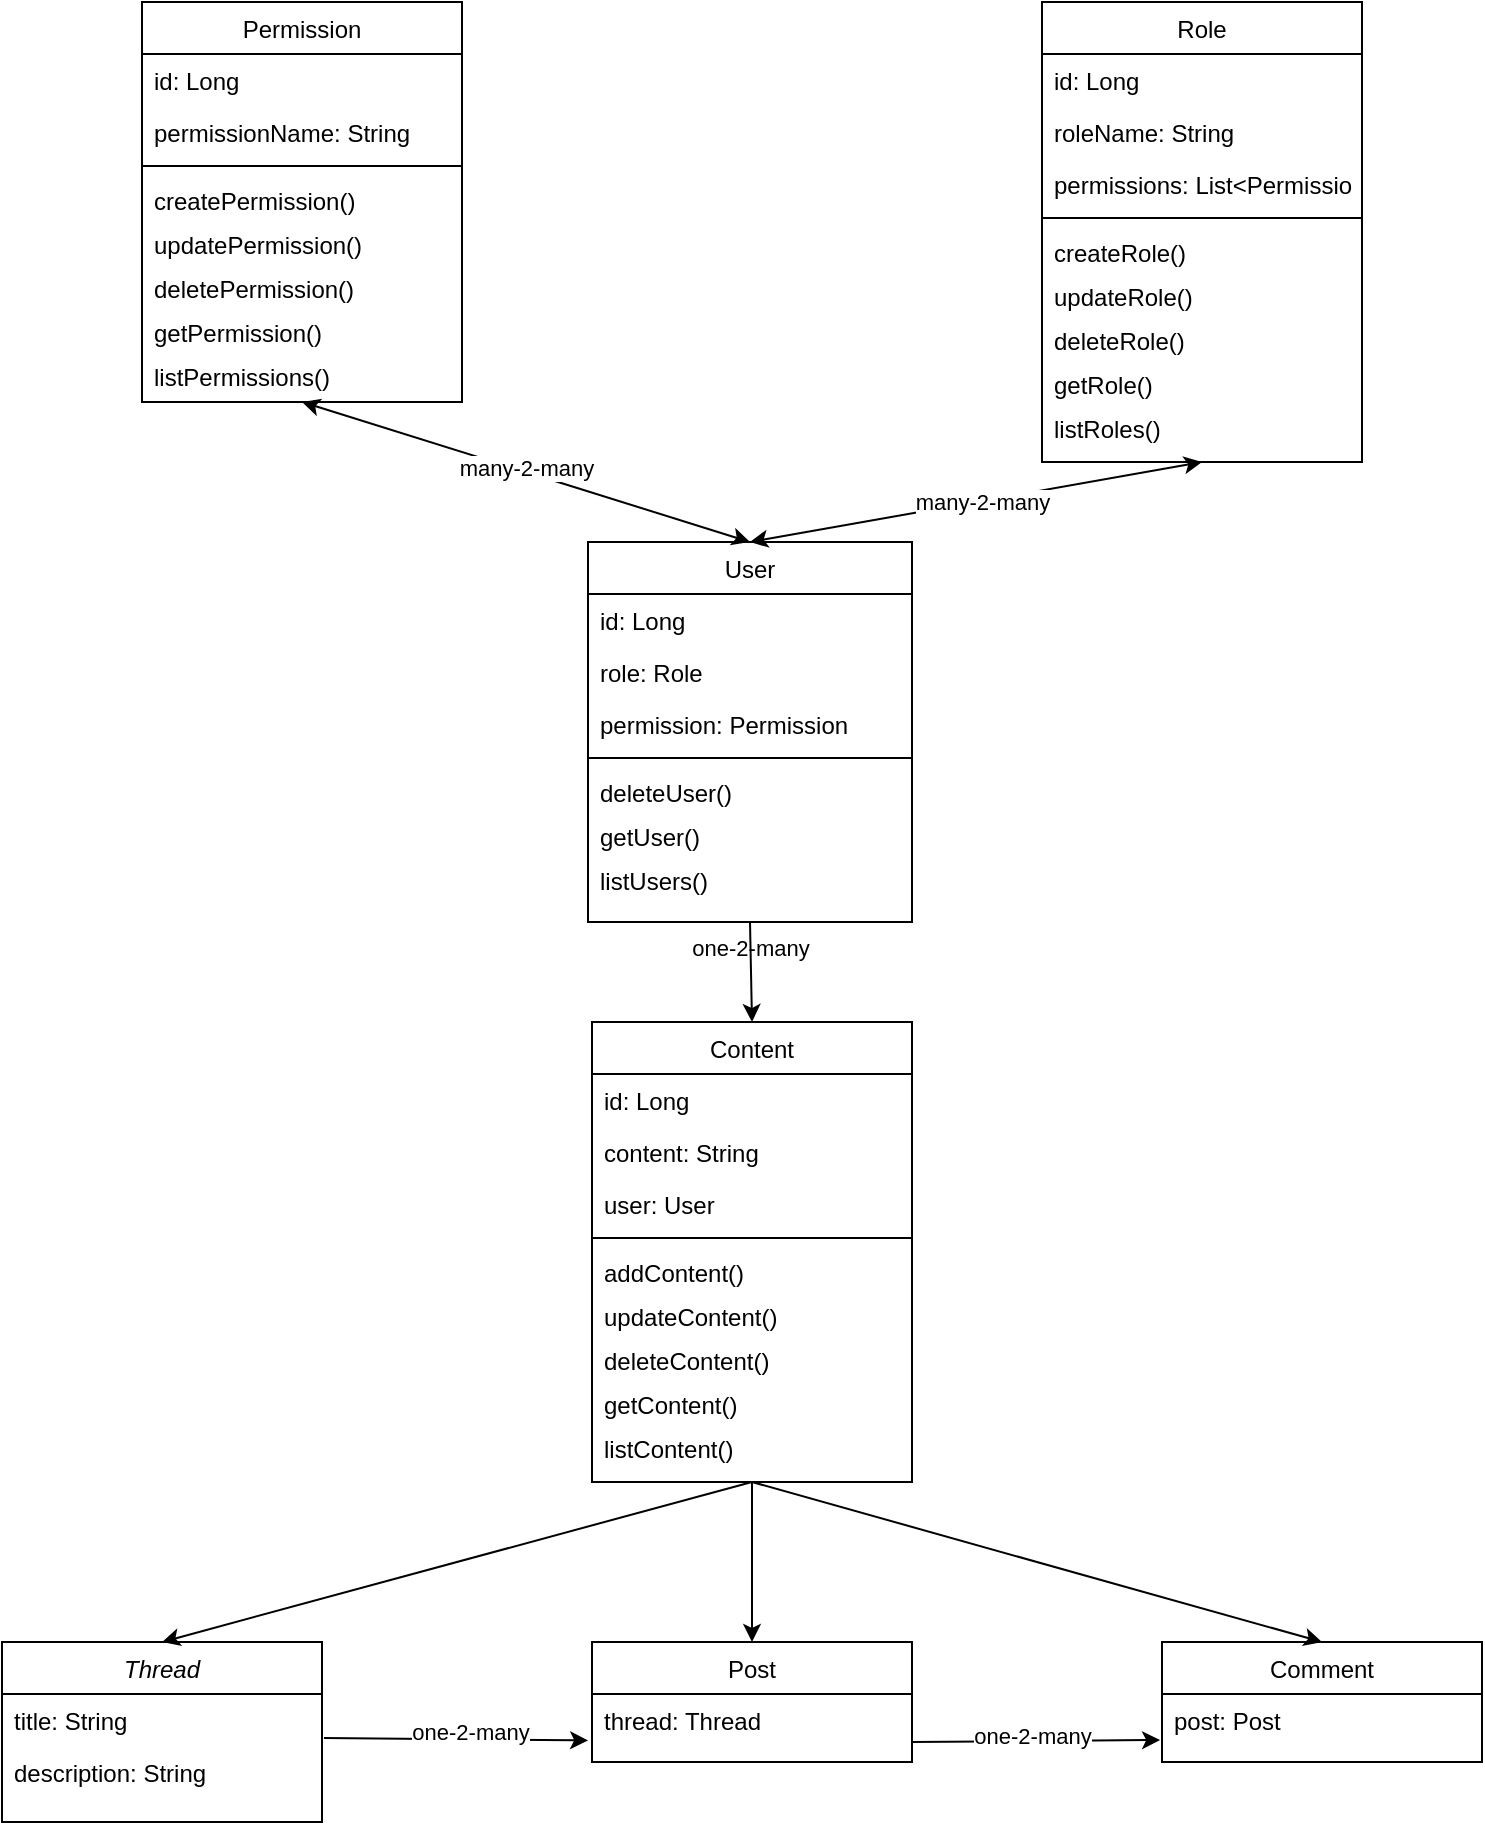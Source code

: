 <mxfile version="24.2.5" type="github">
  <diagram id="C5RBs43oDa-KdzZeNtuy" name="Page-1">
    <mxGraphModel dx="1386" dy="1920" grid="1" gridSize="10" guides="1" tooltips="1" connect="1" arrows="1" fold="1" page="1" pageScale="1" pageWidth="827" pageHeight="1169" math="0" shadow="0">
      <root>
        <mxCell id="WIyWlLk6GJQsqaUBKTNV-0" />
        <mxCell id="WIyWlLk6GJQsqaUBKTNV-1" parent="WIyWlLk6GJQsqaUBKTNV-0" />
        <mxCell id="zkfFHV4jXpPFQw0GAbJ--0" value="Thread" style="swimlane;fontStyle=2;align=center;verticalAlign=top;childLayout=stackLayout;horizontal=1;startSize=26;horizontalStack=0;resizeParent=1;resizeLast=0;collapsible=1;marginBottom=0;rounded=0;shadow=0;strokeWidth=1;" parent="WIyWlLk6GJQsqaUBKTNV-1" vertex="1">
          <mxGeometry x="40" y="350" width="160" height="90" as="geometry">
            <mxRectangle x="230" y="140" width="160" height="26" as="alternateBounds" />
          </mxGeometry>
        </mxCell>
        <mxCell id="zkfFHV4jXpPFQw0GAbJ--2" value="title: String" style="text;align=left;verticalAlign=top;spacingLeft=4;spacingRight=4;overflow=hidden;rotatable=0;points=[[0,0.5],[1,0.5]];portConstraint=eastwest;rounded=0;shadow=0;html=0;" parent="zkfFHV4jXpPFQw0GAbJ--0" vertex="1">
          <mxGeometry y="26" width="160" height="26" as="geometry" />
        </mxCell>
        <mxCell id="nu5phUJEbCEw3xwLuSSD-2" value="description: String" style="text;align=left;verticalAlign=top;spacingLeft=4;spacingRight=4;overflow=hidden;rotatable=0;points=[[0,0.5],[1,0.5]];portConstraint=eastwest;rounded=0;shadow=0;html=0;" vertex="1" parent="zkfFHV4jXpPFQw0GAbJ--0">
          <mxGeometry y="52" width="160" height="26" as="geometry" />
        </mxCell>
        <mxCell id="zkfFHV4jXpPFQw0GAbJ--6" value="Comment" style="swimlane;fontStyle=0;align=center;verticalAlign=top;childLayout=stackLayout;horizontal=1;startSize=26;horizontalStack=0;resizeParent=1;resizeLast=0;collapsible=1;marginBottom=0;rounded=0;shadow=0;strokeWidth=1;" parent="WIyWlLk6GJQsqaUBKTNV-1" vertex="1">
          <mxGeometry x="620" y="350" width="160" height="60" as="geometry">
            <mxRectangle x="130" y="380" width="160" height="26" as="alternateBounds" />
          </mxGeometry>
        </mxCell>
        <mxCell id="nu5phUJEbCEw3xwLuSSD-4" value="post: Post" style="text;align=left;verticalAlign=top;spacingLeft=4;spacingRight=4;overflow=hidden;rotatable=0;points=[[0,0.5],[1,0.5]];portConstraint=eastwest;rounded=0;shadow=0;html=0;" vertex="1" parent="zkfFHV4jXpPFQw0GAbJ--6">
          <mxGeometry y="26" width="160" height="26" as="geometry" />
        </mxCell>
        <mxCell id="zkfFHV4jXpPFQw0GAbJ--13" value="User" style="swimlane;fontStyle=0;align=center;verticalAlign=top;childLayout=stackLayout;horizontal=1;startSize=26;horizontalStack=0;resizeParent=1;resizeLast=0;collapsible=1;marginBottom=0;rounded=0;shadow=0;strokeWidth=1;" parent="WIyWlLk6GJQsqaUBKTNV-1" vertex="1">
          <mxGeometry x="333" y="-200" width="162" height="190" as="geometry">
            <mxRectangle x="340" y="380" width="170" height="26" as="alternateBounds" />
          </mxGeometry>
        </mxCell>
        <mxCell id="zkfFHV4jXpPFQw0GAbJ--14" value="id: Long" style="text;align=left;verticalAlign=top;spacingLeft=4;spacingRight=4;overflow=hidden;rotatable=0;points=[[0,0.5],[1,0.5]];portConstraint=eastwest;" parent="zkfFHV4jXpPFQw0GAbJ--13" vertex="1">
          <mxGeometry y="26" width="162" height="26" as="geometry" />
        </mxCell>
        <mxCell id="nu5phUJEbCEw3xwLuSSD-6" value="role: Role" style="text;align=left;verticalAlign=top;spacingLeft=4;spacingRight=4;overflow=hidden;rotatable=0;points=[[0,0.5],[1,0.5]];portConstraint=eastwest;" vertex="1" parent="zkfFHV4jXpPFQw0GAbJ--13">
          <mxGeometry y="52" width="162" height="26" as="geometry" />
        </mxCell>
        <mxCell id="nu5phUJEbCEw3xwLuSSD-7" value="permission: Permission" style="text;align=left;verticalAlign=top;spacingLeft=4;spacingRight=4;overflow=hidden;rotatable=0;points=[[0,0.5],[1,0.5]];portConstraint=eastwest;" vertex="1" parent="zkfFHV4jXpPFQw0GAbJ--13">
          <mxGeometry y="78" width="162" height="26" as="geometry" />
        </mxCell>
        <mxCell id="nu5phUJEbCEw3xwLuSSD-33" value="" style="line;html=1;strokeWidth=1;align=left;verticalAlign=middle;spacingTop=-1;spacingLeft=3;spacingRight=3;rotatable=0;labelPosition=right;points=[];portConstraint=eastwest;" vertex="1" parent="zkfFHV4jXpPFQw0GAbJ--13">
          <mxGeometry y="104" width="162" height="8" as="geometry" />
        </mxCell>
        <mxCell id="nu5phUJEbCEw3xwLuSSD-34" value="deleteUser()" style="text;align=left;verticalAlign=top;spacingLeft=4;spacingRight=4;overflow=hidden;rotatable=0;points=[[0,0.5],[1,0.5]];portConstraint=eastwest;rounded=0;shadow=0;html=0;" vertex="1" parent="zkfFHV4jXpPFQw0GAbJ--13">
          <mxGeometry y="112" width="162" height="22" as="geometry" />
        </mxCell>
        <mxCell id="nu5phUJEbCEw3xwLuSSD-35" value="getUser()" style="text;align=left;verticalAlign=top;spacingLeft=4;spacingRight=4;overflow=hidden;rotatable=0;points=[[0,0.5],[1,0.5]];portConstraint=eastwest;rounded=0;shadow=0;html=0;" vertex="1" parent="zkfFHV4jXpPFQw0GAbJ--13">
          <mxGeometry y="134" width="162" height="22" as="geometry" />
        </mxCell>
        <mxCell id="nu5phUJEbCEw3xwLuSSD-36" value="listUsers()" style="text;align=left;verticalAlign=top;spacingLeft=4;spacingRight=4;overflow=hidden;rotatable=0;points=[[0,0.5],[1,0.5]];portConstraint=eastwest;rounded=0;shadow=0;html=0;" vertex="1" parent="zkfFHV4jXpPFQw0GAbJ--13">
          <mxGeometry y="156" width="162" height="22" as="geometry" />
        </mxCell>
        <mxCell id="zkfFHV4jXpPFQw0GAbJ--17" value="Post" style="swimlane;fontStyle=0;align=center;verticalAlign=top;childLayout=stackLayout;horizontal=1;startSize=26;horizontalStack=0;resizeParent=1;resizeLast=0;collapsible=1;marginBottom=0;rounded=0;shadow=0;strokeWidth=1;" parent="WIyWlLk6GJQsqaUBKTNV-1" vertex="1">
          <mxGeometry x="335" y="350" width="160" height="60" as="geometry">
            <mxRectangle x="550" y="140" width="160" height="26" as="alternateBounds" />
          </mxGeometry>
        </mxCell>
        <mxCell id="zkfFHV4jXpPFQw0GAbJ--20" value="thread: Thread" style="text;align=left;verticalAlign=top;spacingLeft=4;spacingRight=4;overflow=hidden;rotatable=0;points=[[0,0.5],[1,0.5]];portConstraint=eastwest;rounded=0;shadow=0;html=0;" parent="zkfFHV4jXpPFQw0GAbJ--17" vertex="1">
          <mxGeometry y="26" width="160" height="26" as="geometry" />
        </mxCell>
        <mxCell id="nu5phUJEbCEw3xwLuSSD-37" value="Role" style="swimlane;fontStyle=0;align=center;verticalAlign=top;childLayout=stackLayout;horizontal=1;startSize=26;horizontalStack=0;resizeParent=1;resizeLast=0;collapsible=1;marginBottom=0;rounded=0;shadow=0;strokeWidth=1;" vertex="1" parent="WIyWlLk6GJQsqaUBKTNV-1">
          <mxGeometry x="560" y="-470" width="160" height="230" as="geometry">
            <mxRectangle x="130" y="380" width="160" height="26" as="alternateBounds" />
          </mxGeometry>
        </mxCell>
        <mxCell id="nu5phUJEbCEw3xwLuSSD-38" value="id: Long" style="text;align=left;verticalAlign=top;spacingLeft=4;spacingRight=4;overflow=hidden;rotatable=0;points=[[0,0.5],[1,0.5]];portConstraint=eastwest;" vertex="1" parent="nu5phUJEbCEw3xwLuSSD-37">
          <mxGeometry y="26" width="160" height="26" as="geometry" />
        </mxCell>
        <mxCell id="nu5phUJEbCEw3xwLuSSD-39" value="roleName: String" style="text;align=left;verticalAlign=top;spacingLeft=4;spacingRight=4;overflow=hidden;rotatable=0;points=[[0,0.5],[1,0.5]];portConstraint=eastwest;rounded=0;shadow=0;html=0;" vertex="1" parent="nu5phUJEbCEw3xwLuSSD-37">
          <mxGeometry y="52" width="160" height="26" as="geometry" />
        </mxCell>
        <mxCell id="nu5phUJEbCEw3xwLuSSD-40" value="permissions: List&lt;Permission&gt;" style="text;align=left;verticalAlign=top;spacingLeft=4;spacingRight=4;overflow=hidden;rotatable=0;points=[[0,0.5],[1,0.5]];portConstraint=eastwest;rounded=0;shadow=0;html=0;" vertex="1" parent="nu5phUJEbCEw3xwLuSSD-37">
          <mxGeometry y="78" width="160" height="26" as="geometry" />
        </mxCell>
        <mxCell id="nu5phUJEbCEw3xwLuSSD-42" value="" style="line;html=1;strokeWidth=1;align=left;verticalAlign=middle;spacingTop=-1;spacingLeft=3;spacingRight=3;rotatable=0;labelPosition=right;points=[];portConstraint=eastwest;" vertex="1" parent="nu5phUJEbCEw3xwLuSSD-37">
          <mxGeometry y="104" width="160" height="8" as="geometry" />
        </mxCell>
        <mxCell id="nu5phUJEbCEw3xwLuSSD-43" value="createRole()" style="text;align=left;verticalAlign=top;spacingLeft=4;spacingRight=4;overflow=hidden;rotatable=0;points=[[0,0.5],[1,0.5]];portConstraint=eastwest;rounded=0;shadow=0;html=0;" vertex="1" parent="nu5phUJEbCEw3xwLuSSD-37">
          <mxGeometry y="112" width="160" height="22" as="geometry" />
        </mxCell>
        <mxCell id="nu5phUJEbCEw3xwLuSSD-44" value="updateRole()" style="text;align=left;verticalAlign=top;spacingLeft=4;spacingRight=4;overflow=hidden;rotatable=0;points=[[0,0.5],[1,0.5]];portConstraint=eastwest;rounded=0;shadow=0;html=0;" vertex="1" parent="nu5phUJEbCEw3xwLuSSD-37">
          <mxGeometry y="134" width="160" height="22" as="geometry" />
        </mxCell>
        <mxCell id="nu5phUJEbCEw3xwLuSSD-45" value="deleteRole()" style="text;align=left;verticalAlign=top;spacingLeft=4;spacingRight=4;overflow=hidden;rotatable=0;points=[[0,0.5],[1,0.5]];portConstraint=eastwest;rounded=0;shadow=0;html=0;" vertex="1" parent="nu5phUJEbCEw3xwLuSSD-37">
          <mxGeometry y="156" width="160" height="22" as="geometry" />
        </mxCell>
        <mxCell id="nu5phUJEbCEw3xwLuSSD-46" value="getRole()" style="text;align=left;verticalAlign=top;spacingLeft=4;spacingRight=4;overflow=hidden;rotatable=0;points=[[0,0.5],[1,0.5]];portConstraint=eastwest;rounded=0;shadow=0;html=0;" vertex="1" parent="nu5phUJEbCEw3xwLuSSD-37">
          <mxGeometry y="178" width="160" height="22" as="geometry" />
        </mxCell>
        <mxCell id="nu5phUJEbCEw3xwLuSSD-47" value="listRoles()" style="text;align=left;verticalAlign=top;spacingLeft=4;spacingRight=4;overflow=hidden;rotatable=0;points=[[0,0.5],[1,0.5]];portConstraint=eastwest;rounded=0;shadow=0;html=0;" vertex="1" parent="nu5phUJEbCEw3xwLuSSD-37">
          <mxGeometry y="200" width="160" height="22" as="geometry" />
        </mxCell>
        <mxCell id="nu5phUJEbCEw3xwLuSSD-48" value="Permission" style="swimlane;fontStyle=0;align=center;verticalAlign=top;childLayout=stackLayout;horizontal=1;startSize=26;horizontalStack=0;resizeParent=1;resizeLast=0;collapsible=1;marginBottom=0;rounded=0;shadow=0;strokeWidth=1;" vertex="1" parent="WIyWlLk6GJQsqaUBKTNV-1">
          <mxGeometry x="110" y="-470" width="160" height="200" as="geometry">
            <mxRectangle x="130" y="380" width="160" height="26" as="alternateBounds" />
          </mxGeometry>
        </mxCell>
        <mxCell id="nu5phUJEbCEw3xwLuSSD-49" value="id: Long" style="text;align=left;verticalAlign=top;spacingLeft=4;spacingRight=4;overflow=hidden;rotatable=0;points=[[0,0.5],[1,0.5]];portConstraint=eastwest;" vertex="1" parent="nu5phUJEbCEw3xwLuSSD-48">
          <mxGeometry y="26" width="160" height="26" as="geometry" />
        </mxCell>
        <mxCell id="nu5phUJEbCEw3xwLuSSD-50" value="permissionName: String" style="text;align=left;verticalAlign=top;spacingLeft=4;spacingRight=4;overflow=hidden;rotatable=0;points=[[0,0.5],[1,0.5]];portConstraint=eastwest;rounded=0;shadow=0;html=0;" vertex="1" parent="nu5phUJEbCEw3xwLuSSD-48">
          <mxGeometry y="52" width="160" height="26" as="geometry" />
        </mxCell>
        <mxCell id="nu5phUJEbCEw3xwLuSSD-52" value="" style="line;html=1;strokeWidth=1;align=left;verticalAlign=middle;spacingTop=-1;spacingLeft=3;spacingRight=3;rotatable=0;labelPosition=right;points=[];portConstraint=eastwest;" vertex="1" parent="nu5phUJEbCEw3xwLuSSD-48">
          <mxGeometry y="78" width="160" height="8" as="geometry" />
        </mxCell>
        <mxCell id="nu5phUJEbCEw3xwLuSSD-53" value="createPermission()" style="text;align=left;verticalAlign=top;spacingLeft=4;spacingRight=4;overflow=hidden;rotatable=0;points=[[0,0.5],[1,0.5]];portConstraint=eastwest;rounded=0;shadow=0;html=0;" vertex="1" parent="nu5phUJEbCEw3xwLuSSD-48">
          <mxGeometry y="86" width="160" height="22" as="geometry" />
        </mxCell>
        <mxCell id="nu5phUJEbCEw3xwLuSSD-54" value="updatePermission()" style="text;align=left;verticalAlign=top;spacingLeft=4;spacingRight=4;overflow=hidden;rotatable=0;points=[[0,0.5],[1,0.5]];portConstraint=eastwest;rounded=0;shadow=0;html=0;" vertex="1" parent="nu5phUJEbCEw3xwLuSSD-48">
          <mxGeometry y="108" width="160" height="22" as="geometry" />
        </mxCell>
        <mxCell id="nu5phUJEbCEw3xwLuSSD-55" value="deletePermission()" style="text;align=left;verticalAlign=top;spacingLeft=4;spacingRight=4;overflow=hidden;rotatable=0;points=[[0,0.5],[1,0.5]];portConstraint=eastwest;rounded=0;shadow=0;html=0;" vertex="1" parent="nu5phUJEbCEw3xwLuSSD-48">
          <mxGeometry y="130" width="160" height="22" as="geometry" />
        </mxCell>
        <mxCell id="nu5phUJEbCEw3xwLuSSD-56" value="getPermission()" style="text;align=left;verticalAlign=top;spacingLeft=4;spacingRight=4;overflow=hidden;rotatable=0;points=[[0,0.5],[1,0.5]];portConstraint=eastwest;rounded=0;shadow=0;html=0;" vertex="1" parent="nu5phUJEbCEw3xwLuSSD-48">
          <mxGeometry y="152" width="160" height="22" as="geometry" />
        </mxCell>
        <mxCell id="nu5phUJEbCEw3xwLuSSD-57" value="listPermissions()" style="text;align=left;verticalAlign=top;spacingLeft=4;spacingRight=4;overflow=hidden;rotatable=0;points=[[0,0.5],[1,0.5]];portConstraint=eastwest;rounded=0;shadow=0;html=0;" vertex="1" parent="nu5phUJEbCEw3xwLuSSD-48">
          <mxGeometry y="174" width="160" height="22" as="geometry" />
        </mxCell>
        <mxCell id="nu5phUJEbCEw3xwLuSSD-59" value="" style="endArrow=classic;html=1;rounded=0;entryX=0.5;entryY=0;entryDx=0;entryDy=0;exitX=0.5;exitY=1;exitDx=0;exitDy=0;" edge="1" parent="WIyWlLk6GJQsqaUBKTNV-1" source="nu5phUJEbCEw3xwLuSSD-80" target="zkfFHV4jXpPFQw0GAbJ--0">
          <mxGeometry width="50" height="50" relative="1" as="geometry">
            <mxPoint x="140" as="sourcePoint" />
            <mxPoint x="190" y="-50" as="targetPoint" />
          </mxGeometry>
        </mxCell>
        <mxCell id="nu5phUJEbCEw3xwLuSSD-60" value="" style="endArrow=classic;html=1;rounded=0;entryX=0.5;entryY=0;entryDx=0;entryDy=0;exitX=0.5;exitY=1;exitDx=0;exitDy=0;" edge="1" parent="WIyWlLk6GJQsqaUBKTNV-1" source="nu5phUJEbCEw3xwLuSSD-80" target="zkfFHV4jXpPFQw0GAbJ--17">
          <mxGeometry width="50" height="50" relative="1" as="geometry">
            <mxPoint x="410" y="-10" as="sourcePoint" />
            <mxPoint x="440" y="50" as="targetPoint" />
          </mxGeometry>
        </mxCell>
        <mxCell id="nu5phUJEbCEw3xwLuSSD-61" value="" style="endArrow=classic;html=1;rounded=0;exitX=0.5;exitY=1;exitDx=0;exitDy=0;entryX=0.5;entryY=0;entryDx=0;entryDy=0;" edge="1" parent="WIyWlLk6GJQsqaUBKTNV-1" source="nu5phUJEbCEw3xwLuSSD-80" target="zkfFHV4jXpPFQw0GAbJ--6">
          <mxGeometry width="50" height="50" relative="1" as="geometry">
            <mxPoint x="640" y="-50" as="sourcePoint" />
            <mxPoint x="690" y="-100" as="targetPoint" />
          </mxGeometry>
        </mxCell>
        <mxCell id="nu5phUJEbCEw3xwLuSSD-65" value="" style="endArrow=classic;html=1;rounded=0;entryX=-0.012;entryY=0.892;entryDx=0;entryDy=0;entryPerimeter=0;exitX=1.006;exitY=0.846;exitDx=0;exitDy=0;exitPerimeter=0;" edge="1" parent="WIyWlLk6GJQsqaUBKTNV-1" target="zkfFHV4jXpPFQw0GAbJ--20">
          <mxGeometry relative="1" as="geometry">
            <mxPoint x="200.96" y="397.996" as="sourcePoint" />
            <mxPoint x="330" y="170" as="targetPoint" />
          </mxGeometry>
        </mxCell>
        <mxCell id="nu5phUJEbCEw3xwLuSSD-67" value="one-2-many&lt;div&gt;&lt;br&gt;&lt;/div&gt;" style="edgeLabel;html=1;align=center;verticalAlign=middle;resizable=0;points=[];" vertex="1" connectable="0" parent="nu5phUJEbCEw3xwLuSSD-65">
          <mxGeometry x="0.1" y="-3" relative="1" as="geometry">
            <mxPoint as="offset" />
          </mxGeometry>
        </mxCell>
        <mxCell id="nu5phUJEbCEw3xwLuSSD-77" value="one-2-many&lt;div&gt;&lt;br&gt;&lt;/div&gt;" style="edgeLabel;html=1;align=center;verticalAlign=middle;resizable=0;points=[];" vertex="1" connectable="0" parent="nu5phUJEbCEw3xwLuSSD-65">
          <mxGeometry x="0.1" y="-3" relative="1" as="geometry">
            <mxPoint x="140" y="-392" as="offset" />
          </mxGeometry>
        </mxCell>
        <mxCell id="nu5phUJEbCEw3xwLuSSD-69" value="" style="endArrow=classic;html=1;rounded=0;entryX=-0.006;entryY=0.885;entryDx=0;entryDy=0;entryPerimeter=0;" edge="1" parent="WIyWlLk6GJQsqaUBKTNV-1" target="nu5phUJEbCEw3xwLuSSD-4">
          <mxGeometry relative="1" as="geometry">
            <mxPoint x="495.0" y="400" as="sourcePoint" />
            <mxPoint x="599.44" y="400.812" as="targetPoint" />
          </mxGeometry>
        </mxCell>
        <mxCell id="nu5phUJEbCEw3xwLuSSD-70" value="Label" style="edgeLabel;resizable=0;html=1;;align=center;verticalAlign=middle;" connectable="0" vertex="1" parent="nu5phUJEbCEw3xwLuSSD-69">
          <mxGeometry relative="1" as="geometry" />
        </mxCell>
        <mxCell id="nu5phUJEbCEw3xwLuSSD-71" value="one-2-many" style="edgeLabel;html=1;align=center;verticalAlign=middle;resizable=0;points=[];" vertex="1" connectable="0" parent="nu5phUJEbCEw3xwLuSSD-69">
          <mxGeometry x="-0.032" y="3" relative="1" as="geometry">
            <mxPoint as="offset" />
          </mxGeometry>
        </mxCell>
        <mxCell id="nu5phUJEbCEw3xwLuSSD-72" value="" style="endArrow=classic;startArrow=classic;html=1;rounded=0;entryX=0.5;entryY=1;entryDx=0;entryDy=0;exitX=0.5;exitY=0;exitDx=0;exitDy=0;" edge="1" parent="WIyWlLk6GJQsqaUBKTNV-1" source="zkfFHV4jXpPFQw0GAbJ--13" target="nu5phUJEbCEw3xwLuSSD-37">
          <mxGeometry width="50" height="50" relative="1" as="geometry">
            <mxPoint x="390" y="-110" as="sourcePoint" />
            <mxPoint x="440" y="-160" as="targetPoint" />
          </mxGeometry>
        </mxCell>
        <mxCell id="nu5phUJEbCEw3xwLuSSD-74" value="many-2-many" style="edgeLabel;html=1;align=center;verticalAlign=middle;resizable=0;points=[];" vertex="1" connectable="0" parent="nu5phUJEbCEw3xwLuSSD-72">
          <mxGeometry x="-0.036" y="-6" relative="1" as="geometry">
            <mxPoint x="6" y="-7" as="offset" />
          </mxGeometry>
        </mxCell>
        <mxCell id="nu5phUJEbCEw3xwLuSSD-75" value="" style="endArrow=classic;startArrow=classic;html=1;rounded=0;entryX=0.5;entryY=0;entryDx=0;entryDy=0;exitX=0.5;exitY=1;exitDx=0;exitDy=0;" edge="1" parent="WIyWlLk6GJQsqaUBKTNV-1" source="nu5phUJEbCEw3xwLuSSD-48" target="zkfFHV4jXpPFQw0GAbJ--13">
          <mxGeometry width="50" height="50" relative="1" as="geometry">
            <mxPoint x="77" y="-170" as="sourcePoint" />
            <mxPoint x="303" y="-210" as="targetPoint" />
          </mxGeometry>
        </mxCell>
        <mxCell id="nu5phUJEbCEw3xwLuSSD-76" value="many-2-many" style="edgeLabel;html=1;align=center;verticalAlign=middle;resizable=0;points=[];" vertex="1" connectable="0" parent="nu5phUJEbCEw3xwLuSSD-75">
          <mxGeometry x="-0.036" y="-6" relative="1" as="geometry">
            <mxPoint x="6" y="-7" as="offset" />
          </mxGeometry>
        </mxCell>
        <mxCell id="nu5phUJEbCEw3xwLuSSD-80" value="Content" style="swimlane;fontStyle=0;align=center;verticalAlign=top;childLayout=stackLayout;horizontal=1;startSize=26;horizontalStack=0;resizeParent=1;resizeLast=0;collapsible=1;marginBottom=0;rounded=0;shadow=0;strokeWidth=1;" vertex="1" parent="WIyWlLk6GJQsqaUBKTNV-1">
          <mxGeometry x="335" y="40" width="160" height="230" as="geometry">
            <mxRectangle x="130" y="380" width="160" height="26" as="alternateBounds" />
          </mxGeometry>
        </mxCell>
        <mxCell id="nu5phUJEbCEw3xwLuSSD-81" value="id: Long" style="text;align=left;verticalAlign=top;spacingLeft=4;spacingRight=4;overflow=hidden;rotatable=0;points=[[0,0.5],[1,0.5]];portConstraint=eastwest;" vertex="1" parent="nu5phUJEbCEw3xwLuSSD-80">
          <mxGeometry y="26" width="160" height="26" as="geometry" />
        </mxCell>
        <mxCell id="nu5phUJEbCEw3xwLuSSD-82" value="content: String" style="text;align=left;verticalAlign=top;spacingLeft=4;spacingRight=4;overflow=hidden;rotatable=0;points=[[0,0.5],[1,0.5]];portConstraint=eastwest;rounded=0;shadow=0;html=0;" vertex="1" parent="nu5phUJEbCEw3xwLuSSD-80">
          <mxGeometry y="52" width="160" height="26" as="geometry" />
        </mxCell>
        <mxCell id="nu5phUJEbCEw3xwLuSSD-84" value="user: User" style="text;align=left;verticalAlign=top;spacingLeft=4;spacingRight=4;overflow=hidden;rotatable=0;points=[[0,0.5],[1,0.5]];portConstraint=eastwest;rounded=0;shadow=0;html=0;" vertex="1" parent="nu5phUJEbCEw3xwLuSSD-80">
          <mxGeometry y="78" width="160" height="26" as="geometry" />
        </mxCell>
        <mxCell id="nu5phUJEbCEw3xwLuSSD-85" value="" style="line;html=1;strokeWidth=1;align=left;verticalAlign=middle;spacingTop=-1;spacingLeft=3;spacingRight=3;rotatable=0;labelPosition=right;points=[];portConstraint=eastwest;" vertex="1" parent="nu5phUJEbCEw3xwLuSSD-80">
          <mxGeometry y="104" width="160" height="8" as="geometry" />
        </mxCell>
        <mxCell id="nu5phUJEbCEw3xwLuSSD-86" value="addContent()" style="text;align=left;verticalAlign=top;spacingLeft=4;spacingRight=4;overflow=hidden;rotatable=0;points=[[0,0.5],[1,0.5]];portConstraint=eastwest;rounded=0;shadow=0;html=0;" vertex="1" parent="nu5phUJEbCEw3xwLuSSD-80">
          <mxGeometry y="112" width="160" height="22" as="geometry" />
        </mxCell>
        <mxCell id="nu5phUJEbCEw3xwLuSSD-87" value="updateContent()" style="text;align=left;verticalAlign=top;spacingLeft=4;spacingRight=4;overflow=hidden;rotatable=0;points=[[0,0.5],[1,0.5]];portConstraint=eastwest;rounded=0;shadow=0;html=0;" vertex="1" parent="nu5phUJEbCEw3xwLuSSD-80">
          <mxGeometry y="134" width="160" height="22" as="geometry" />
        </mxCell>
        <mxCell id="nu5phUJEbCEw3xwLuSSD-88" value="deleteContent()" style="text;align=left;verticalAlign=top;spacingLeft=4;spacingRight=4;overflow=hidden;rotatable=0;points=[[0,0.5],[1,0.5]];portConstraint=eastwest;rounded=0;shadow=0;html=0;" vertex="1" parent="nu5phUJEbCEw3xwLuSSD-80">
          <mxGeometry y="156" width="160" height="22" as="geometry" />
        </mxCell>
        <mxCell id="nu5phUJEbCEw3xwLuSSD-89" value="getContent()" style="text;align=left;verticalAlign=top;spacingLeft=4;spacingRight=4;overflow=hidden;rotatable=0;points=[[0,0.5],[1,0.5]];portConstraint=eastwest;rounded=0;shadow=0;html=0;" vertex="1" parent="nu5phUJEbCEw3xwLuSSD-80">
          <mxGeometry y="178" width="160" height="22" as="geometry" />
        </mxCell>
        <mxCell id="nu5phUJEbCEw3xwLuSSD-90" value="listContent()" style="text;align=left;verticalAlign=top;spacingLeft=4;spacingRight=4;overflow=hidden;rotatable=0;points=[[0,0.5],[1,0.5]];portConstraint=eastwest;rounded=0;shadow=0;html=0;" vertex="1" parent="nu5phUJEbCEw3xwLuSSD-80">
          <mxGeometry y="200" width="160" height="22" as="geometry" />
        </mxCell>
        <mxCell id="nu5phUJEbCEw3xwLuSSD-92" value="" style="endArrow=classic;html=1;rounded=0;exitX=0.5;exitY=1;exitDx=0;exitDy=0;entryX=0.5;entryY=0;entryDx=0;entryDy=0;" edge="1" parent="WIyWlLk6GJQsqaUBKTNV-1" source="zkfFHV4jXpPFQw0GAbJ--13" target="nu5phUJEbCEw3xwLuSSD-80">
          <mxGeometry width="50" height="50" relative="1" as="geometry">
            <mxPoint x="420" y="90" as="sourcePoint" />
            <mxPoint x="580" y="30" as="targetPoint" />
          </mxGeometry>
        </mxCell>
      </root>
    </mxGraphModel>
  </diagram>
</mxfile>
